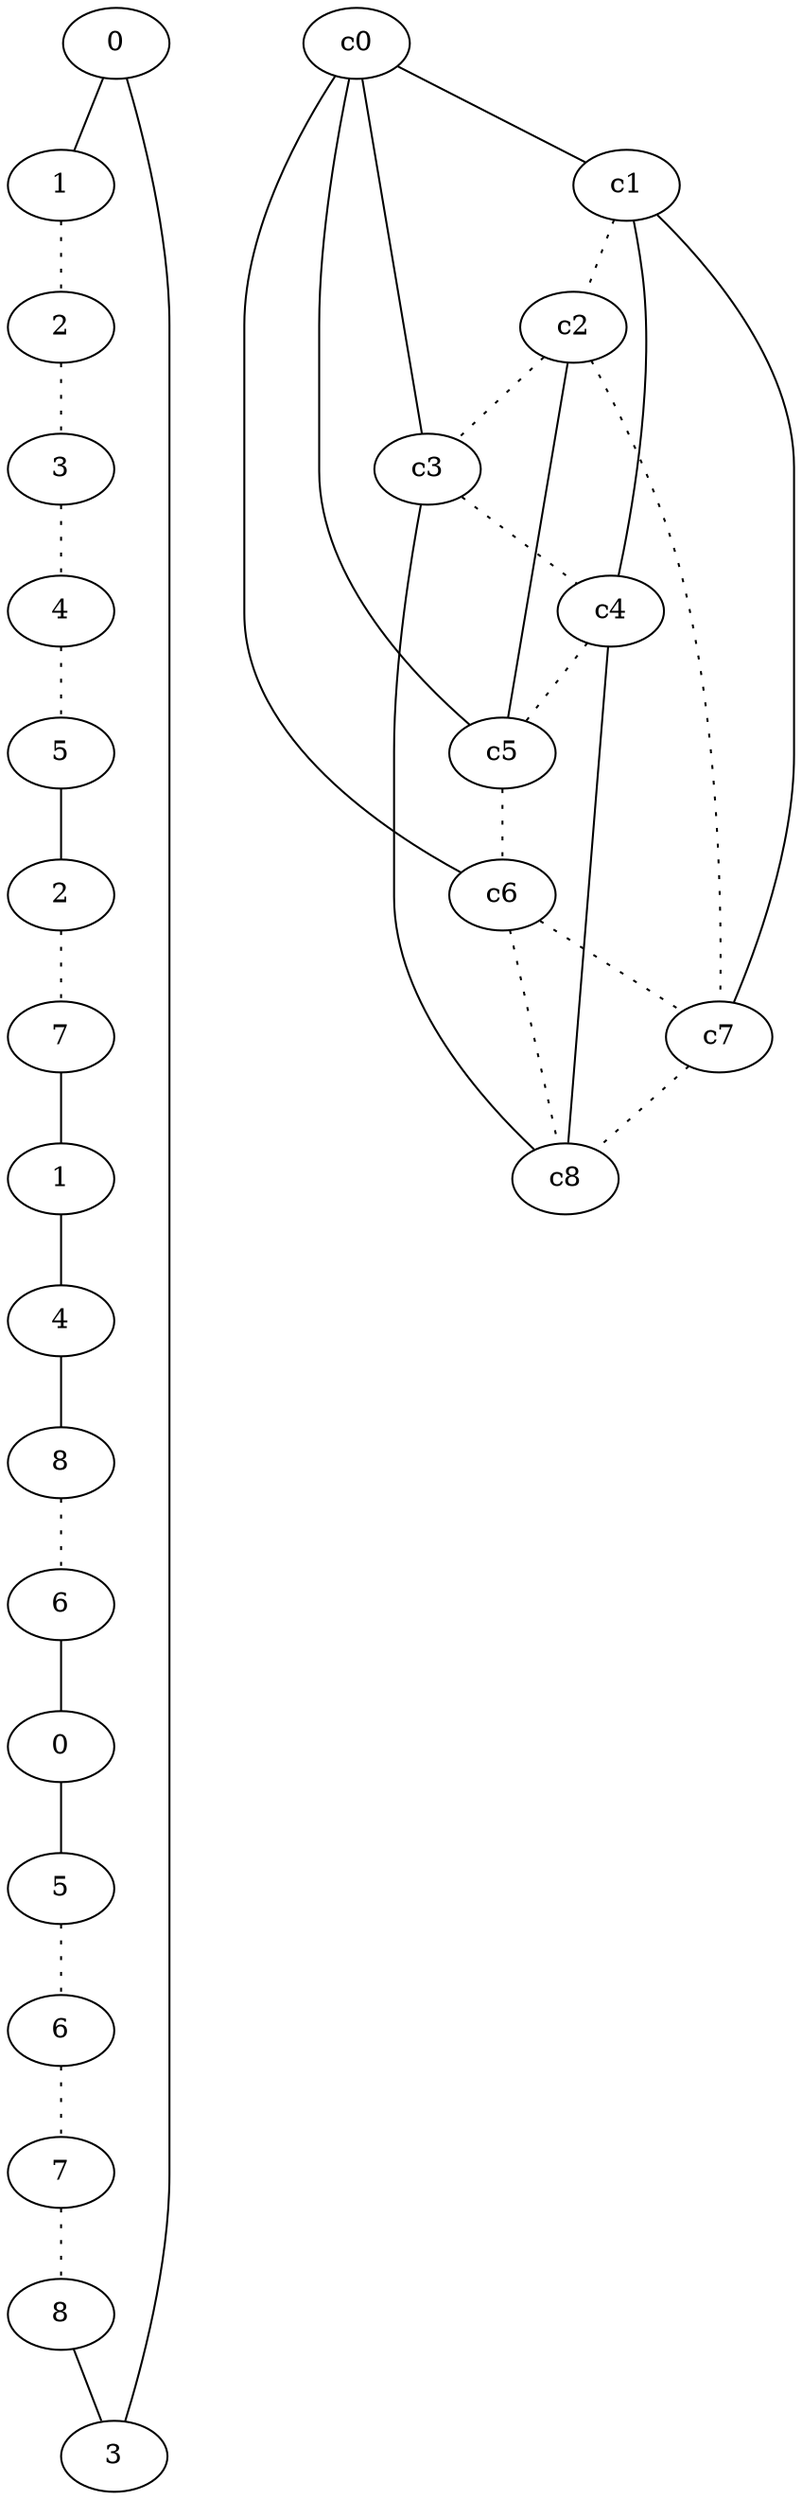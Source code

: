 graph {
a0[label=0];
a1[label=1];
a2[label=2];
a3[label=3];
a4[label=4];
a5[label=5];
a6[label=2];
a7[label=7];
a8[label=1];
a9[label=4];
a10[label=8];
a11[label=6];
a12[label=0];
a13[label=5];
a14[label=6];
a15[label=7];
a16[label=8];
a17[label=3];
a0 -- a1;
a0 -- a17;
a1 -- a2 [style=dotted];
a2 -- a3 [style=dotted];
a3 -- a4 [style=dotted];
a4 -- a5 [style=dotted];
a5 -- a6;
a6 -- a7 [style=dotted];
a7 -- a8;
a8 -- a9;
a9 -- a10;
a10 -- a11 [style=dotted];
a11 -- a12;
a12 -- a13;
a13 -- a14 [style=dotted];
a14 -- a15 [style=dotted];
a15 -- a16 [style=dotted];
a16 -- a17;
c0 -- c1;
c0 -- c3;
c0 -- c5;
c0 -- c6;
c1 -- c2 [style=dotted];
c1 -- c4;
c1 -- c7;
c2 -- c3 [style=dotted];
c2 -- c5;
c2 -- c7 [style=dotted];
c3 -- c4 [style=dotted];
c3 -- c8;
c4 -- c5 [style=dotted];
c4 -- c8;
c5 -- c6 [style=dotted];
c6 -- c7 [style=dotted];
c6 -- c8 [style=dotted];
c7 -- c8 [style=dotted];
}
